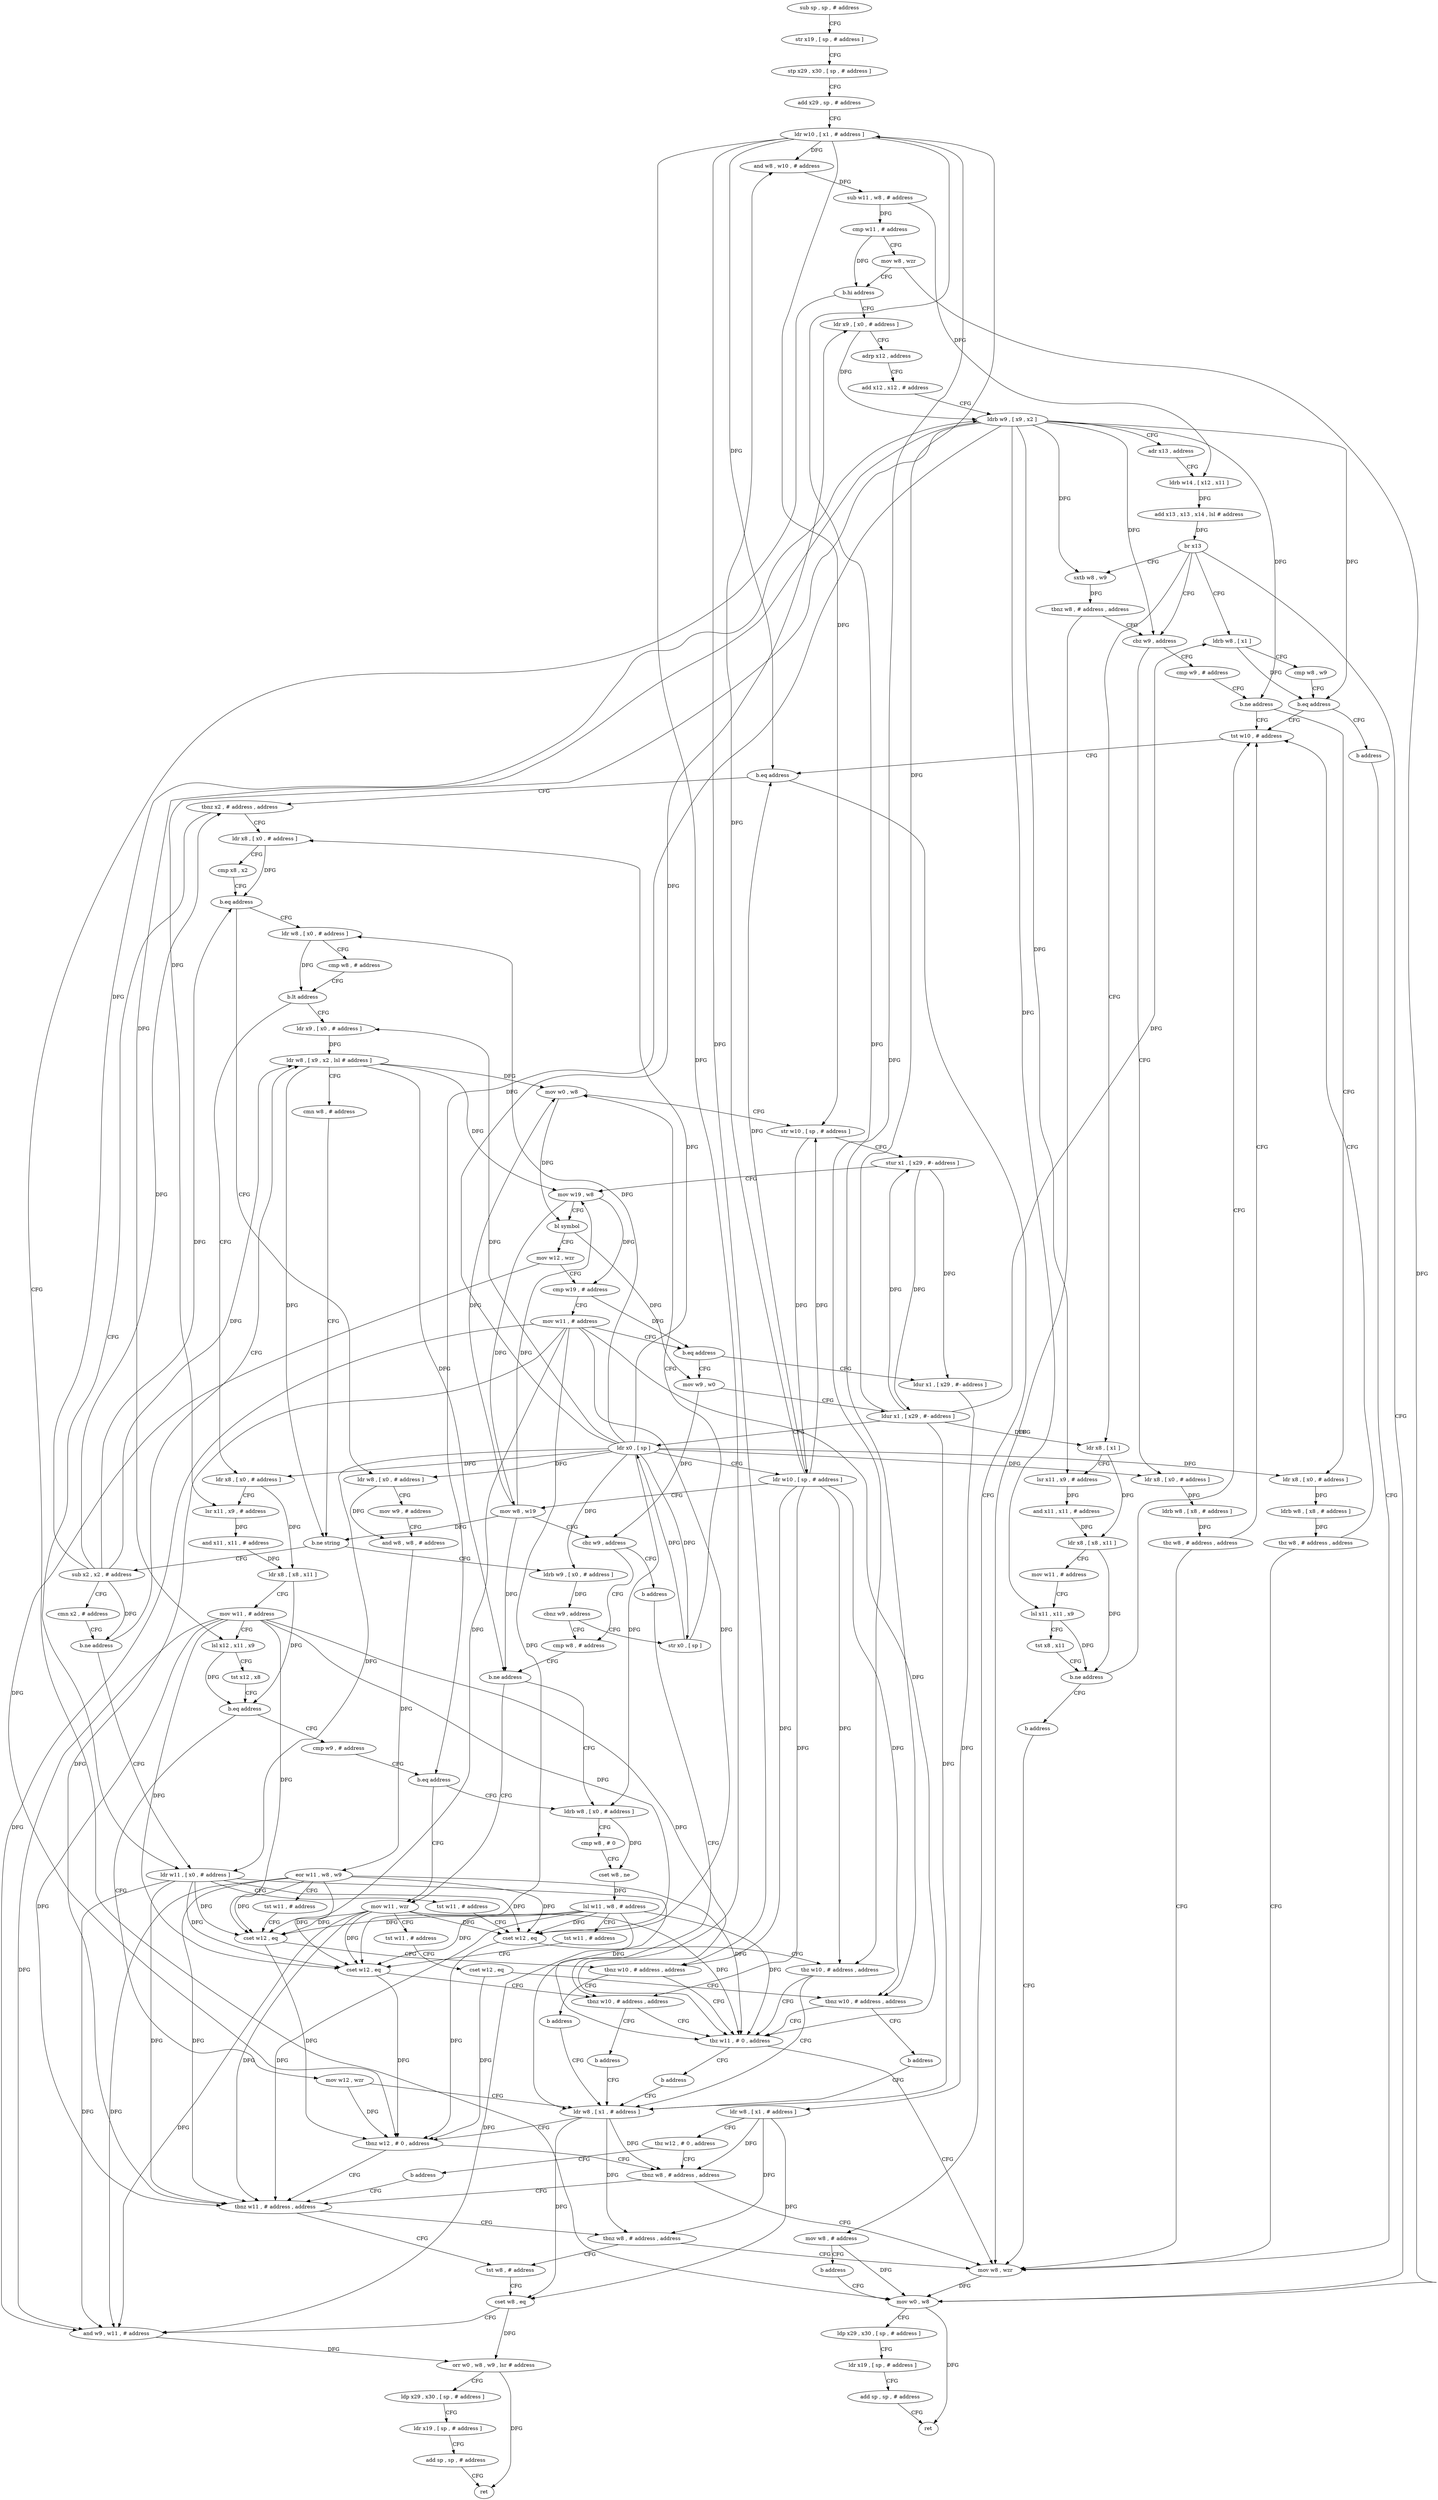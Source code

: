 digraph "func" {
"4275468" [label = "sub sp , sp , # address" ]
"4275472" [label = "str x19 , [ sp , # address ]" ]
"4275476" [label = "stp x29 , x30 , [ sp , # address ]" ]
"4275480" [label = "add x29 , sp , # address" ]
"4275484" [label = "ldr w10 , [ x1 , # address ]" ]
"4275488" [label = "and w8 , w10 , # address" ]
"4275492" [label = "sub w11 , w8 , # address" ]
"4275496" [label = "cmp w11 , # address" ]
"4275500" [label = "mov w8 , wzr" ]
"4275504" [label = "b.hi address" ]
"4275824" [label = "mov w0 , w8" ]
"4275508" [label = "ldr x9 , [ x0 , # address ]" ]
"4275828" [label = "ldp x29 , x30 , [ sp , # address ]" ]
"4275832" [label = "ldr x19 , [ sp , # address ]" ]
"4275836" [label = "add sp , sp , # address" ]
"4275840" [label = "ret" ]
"4275512" [label = "adrp x12 , address" ]
"4275516" [label = "add x12 , x12 , # address" ]
"4275520" [label = "ldrb w9 , [ x9 , x2 ]" ]
"4275524" [label = "adr x13 , address" ]
"4275528" [label = "ldrb w14 , [ x12 , x11 ]" ]
"4275532" [label = "add x13 , x13 , x14 , lsl # address" ]
"4275536" [label = "br x13" ]
"4275540" [label = "ldrb w8 , [ x1 ]" ]
"4275556" [label = "ldr x8 , [ x1 ]" ]
"4275592" [label = "sxtb w8 , w9" ]
"4275600" [label = "cbz w9 , address" ]
"4275544" [label = "cmp w8 , w9" ]
"4275548" [label = "b.eq address" ]
"4275624" [label = "tst w10 , # address" ]
"4275552" [label = "b address" ]
"4275560" [label = "lsr x11 , x9 , # address" ]
"4275564" [label = "and x11 , x11 , # address" ]
"4275568" [label = "ldr x8 , [ x8 , x11 ]" ]
"4275572" [label = "mov w11 , # address" ]
"4275576" [label = "lsl x11 , x11 , x9" ]
"4275580" [label = "tst x8 , x11" ]
"4275584" [label = "b.ne address" ]
"4275588" [label = "b address" ]
"4275596" [label = "tbnz w8 , # address , address" ]
"4275820" [label = "mov w8 , wzr" ]
"4275808" [label = "ldr x8 , [ x0 , # address ]" ]
"4275604" [label = "cmp w9 , # address" ]
"4275628" [label = "b.eq address" ]
"4275712" [label = "mov w8 , # address" ]
"4275632" [label = "tbnz x2 , # address , address" ]
"4275812" [label = "ldrb w8 , [ x8 , # address ]" ]
"4275816" [label = "tbz w8 , # address , address" ]
"4275608" [label = "b.ne address" ]
"4275612" [label = "ldr x8 , [ x0 , # address ]" ]
"4275716" [label = "b address" ]
"4275688" [label = "ldr w11 , [ x0 , # address ]" ]
"4275636" [label = "ldr x8 , [ x0 , # address ]" ]
"4275616" [label = "ldrb w8 , [ x8 , # address ]" ]
"4275620" [label = "tbz w8 , # address , address" ]
"4275692" [label = "tst w11 , # address" ]
"4275696" [label = "cset w12 , eq" ]
"4275700" [label = "tbz w10 , # address , address" ]
"4275756" [label = "ldr w8 , [ x1 , # address ]" ]
"4275704" [label = "tbz w11 , # 0 , address" ]
"4275640" [label = "cmp x8 , x2" ]
"4275644" [label = "b.eq address" ]
"4275920" [label = "ldr w8 , [ x0 , # address ]" ]
"4275648" [label = "ldr w8 , [ x0 , # address ]" ]
"4275760" [label = "tbnz w12 , # 0 , address" ]
"4275768" [label = "tbnz w11 , # address , address" ]
"4275764" [label = "tbnz w8 , # address , address" ]
"4275708" [label = "b address" ]
"4275924" [label = "mov w9 , # address" ]
"4275928" [label = "and w8 , w8 , # address" ]
"4275932" [label = "eor w11 , w8 , w9" ]
"4275936" [label = "tst w11 , # address" ]
"4275940" [label = "cset w12 , eq" ]
"4275944" [label = "tbnz w10 , # address , address" ]
"4275948" [label = "b address" ]
"4275652" [label = "cmp w8 , # address" ]
"4275656" [label = "b.lt address" ]
"4275720" [label = "ldr x8 , [ x0 , # address ]" ]
"4275660" [label = "ldr x9 , [ x0 , # address ]" ]
"4275776" [label = "tst w8 , # address" ]
"4275772" [label = "tbnz w8 , # address , address" ]
"4275724" [label = "lsr x11 , x9 , # address" ]
"4275728" [label = "and x11 , x11 , # address" ]
"4275732" [label = "ldr x8 , [ x8 , x11 ]" ]
"4275736" [label = "mov w11 , # address" ]
"4275740" [label = "lsl x12 , x11 , x9" ]
"4275744" [label = "tst x12 , x8" ]
"4275748" [label = "b.eq address" ]
"4275892" [label = "cmp w9 , # address" ]
"4275752" [label = "mov w12 , wzr" ]
"4275664" [label = "ldr w8 , [ x9 , x2 , lsl # address ]" ]
"4275780" [label = "cset w8 , eq" ]
"4275784" [label = "and w9 , w11 , # address" ]
"4275788" [label = "orr w0 , w8 , w9 , lsr # address" ]
"4275792" [label = "ldp x29 , x30 , [ sp , # address ]" ]
"4275796" [label = "ldr x19 , [ sp , # address ]" ]
"4275800" [label = "add sp , sp , # address" ]
"4275804" [label = "ret" ]
"4275896" [label = "b.eq address" ]
"4275860" [label = "ldrb w8 , [ x0 , # address ]" ]
"4275900" [label = "mov w11 , wzr" ]
"4275844" [label = "ldrb w9 , [ x0 , # address ]" ]
"4275848" [label = "cbnz w9 , address" ]
"4275952" [label = "str x0 , [ sp ]" ]
"4275852" [label = "cmp w8 , # address" ]
"4275676" [label = "sub x2 , x2 , # address" ]
"4275680" [label = "cmn x2 , # address" ]
"4275684" [label = "b.ne address" ]
"4275864" [label = "cmp w8 , # 0" ]
"4275868" [label = "cset w8 , ne" ]
"4275872" [label = "lsl w11 , w8 , # address" ]
"4275876" [label = "tst w11 , # address" ]
"4275880" [label = "cset w12 , eq" ]
"4275884" [label = "tbnz w10 , # address , address" ]
"4275888" [label = "b address" ]
"4275904" [label = "tst w11 , # address" ]
"4275908" [label = "cset w12 , eq" ]
"4275912" [label = "tbnz w10 , # address , address" ]
"4275916" [label = "b address" ]
"4275956" [label = "mov w0 , w8" ]
"4275960" [label = "str w10 , [ sp , # address ]" ]
"4275964" [label = "stur x1 , [ x29 , #- address ]" ]
"4275968" [label = "mov w19 , w8" ]
"4275972" [label = "bl symbol" ]
"4275976" [label = "mov w12 , wzr" ]
"4275980" [label = "cmp w19 , # address" ]
"4275984" [label = "mov w11 , # address" ]
"4275988" [label = "b.eq address" ]
"4276020" [label = "ldur x1 , [ x29 , #- address ]" ]
"4275992" [label = "mov w9 , w0" ]
"4275856" [label = "b.ne address" ]
"4275668" [label = "cmn w8 , # address" ]
"4275672" [label = "b.ne string" ]
"4276024" [label = "ldr w8 , [ x1 , # address ]" ]
"4276028" [label = "tbz w12 , # 0 , address" ]
"4276032" [label = "b address" ]
"4275996" [label = "ldur x1 , [ x29 , #- address ]" ]
"4276000" [label = "ldr x0 , [ sp ]" ]
"4276004" [label = "ldr w10 , [ sp , # address ]" ]
"4276008" [label = "mov w8 , w19" ]
"4276012" [label = "cbz w9 , address" ]
"4276016" [label = "b address" ]
"4275468" -> "4275472" [ label = "CFG" ]
"4275472" -> "4275476" [ label = "CFG" ]
"4275476" -> "4275480" [ label = "CFG" ]
"4275480" -> "4275484" [ label = "CFG" ]
"4275484" -> "4275488" [ label = "DFG" ]
"4275484" -> "4275628" [ label = "DFG" ]
"4275484" -> "4275700" [ label = "DFG" ]
"4275484" -> "4275944" [ label = "DFG" ]
"4275484" -> "4275960" [ label = "DFG" ]
"4275484" -> "4275912" [ label = "DFG" ]
"4275484" -> "4275884" [ label = "DFG" ]
"4275488" -> "4275492" [ label = "DFG" ]
"4275492" -> "4275496" [ label = "DFG" ]
"4275492" -> "4275528" [ label = "DFG" ]
"4275496" -> "4275500" [ label = "CFG" ]
"4275496" -> "4275504" [ label = "DFG" ]
"4275500" -> "4275504" [ label = "CFG" ]
"4275500" -> "4275824" [ label = "DFG" ]
"4275504" -> "4275824" [ label = "CFG" ]
"4275504" -> "4275508" [ label = "CFG" ]
"4275824" -> "4275828" [ label = "CFG" ]
"4275824" -> "4275840" [ label = "DFG" ]
"4275508" -> "4275512" [ label = "CFG" ]
"4275508" -> "4275520" [ label = "DFG" ]
"4275828" -> "4275832" [ label = "CFG" ]
"4275832" -> "4275836" [ label = "CFG" ]
"4275836" -> "4275840" [ label = "CFG" ]
"4275512" -> "4275516" [ label = "CFG" ]
"4275516" -> "4275520" [ label = "CFG" ]
"4275520" -> "4275524" [ label = "CFG" ]
"4275520" -> "4275548" [ label = "DFG" ]
"4275520" -> "4275560" [ label = "DFG" ]
"4275520" -> "4275576" [ label = "DFG" ]
"4275520" -> "4275592" [ label = "DFG" ]
"4275520" -> "4275600" [ label = "DFG" ]
"4275520" -> "4275608" [ label = "DFG" ]
"4275520" -> "4275724" [ label = "DFG" ]
"4275520" -> "4275740" [ label = "DFG" ]
"4275520" -> "4275896" [ label = "DFG" ]
"4275524" -> "4275528" [ label = "CFG" ]
"4275528" -> "4275532" [ label = "DFG" ]
"4275532" -> "4275536" [ label = "DFG" ]
"4275536" -> "4275540" [ label = "CFG" ]
"4275536" -> "4275556" [ label = "CFG" ]
"4275536" -> "4275592" [ label = "CFG" ]
"4275536" -> "4275600" [ label = "CFG" ]
"4275536" -> "4275824" [ label = "CFG" ]
"4275540" -> "4275544" [ label = "CFG" ]
"4275540" -> "4275548" [ label = "DFG" ]
"4275556" -> "4275560" [ label = "CFG" ]
"4275556" -> "4275568" [ label = "DFG" ]
"4275592" -> "4275596" [ label = "DFG" ]
"4275600" -> "4275808" [ label = "CFG" ]
"4275600" -> "4275604" [ label = "CFG" ]
"4275544" -> "4275548" [ label = "CFG" ]
"4275548" -> "4275624" [ label = "CFG" ]
"4275548" -> "4275552" [ label = "CFG" ]
"4275624" -> "4275628" [ label = "CFG" ]
"4275552" -> "4275820" [ label = "CFG" ]
"4275560" -> "4275564" [ label = "DFG" ]
"4275564" -> "4275568" [ label = "DFG" ]
"4275568" -> "4275572" [ label = "CFG" ]
"4275568" -> "4275584" [ label = "DFG" ]
"4275572" -> "4275576" [ label = "CFG" ]
"4275576" -> "4275580" [ label = "CFG" ]
"4275576" -> "4275584" [ label = "DFG" ]
"4275580" -> "4275584" [ label = "CFG" ]
"4275584" -> "4275624" [ label = "CFG" ]
"4275584" -> "4275588" [ label = "CFG" ]
"4275588" -> "4275820" [ label = "CFG" ]
"4275596" -> "4275820" [ label = "CFG" ]
"4275596" -> "4275600" [ label = "CFG" ]
"4275820" -> "4275824" [ label = "DFG" ]
"4275808" -> "4275812" [ label = "DFG" ]
"4275604" -> "4275608" [ label = "CFG" ]
"4275628" -> "4275712" [ label = "CFG" ]
"4275628" -> "4275632" [ label = "CFG" ]
"4275712" -> "4275716" [ label = "CFG" ]
"4275712" -> "4275824" [ label = "DFG" ]
"4275632" -> "4275688" [ label = "CFG" ]
"4275632" -> "4275636" [ label = "CFG" ]
"4275812" -> "4275816" [ label = "DFG" ]
"4275816" -> "4275624" [ label = "CFG" ]
"4275816" -> "4275820" [ label = "CFG" ]
"4275608" -> "4275624" [ label = "CFG" ]
"4275608" -> "4275612" [ label = "CFG" ]
"4275612" -> "4275616" [ label = "DFG" ]
"4275716" -> "4275824" [ label = "CFG" ]
"4275688" -> "4275692" [ label = "CFG" ]
"4275688" -> "4275696" [ label = "DFG" ]
"4275688" -> "4275940" [ label = "DFG" ]
"4275688" -> "4275704" [ label = "DFG" ]
"4275688" -> "4275768" [ label = "DFG" ]
"4275688" -> "4275880" [ label = "DFG" ]
"4275688" -> "4275784" [ label = "DFG" ]
"4275636" -> "4275640" [ label = "CFG" ]
"4275636" -> "4275644" [ label = "DFG" ]
"4275616" -> "4275620" [ label = "DFG" ]
"4275620" -> "4275820" [ label = "CFG" ]
"4275620" -> "4275624" [ label = "CFG" ]
"4275692" -> "4275696" [ label = "CFG" ]
"4275696" -> "4275700" [ label = "CFG" ]
"4275696" -> "4275760" [ label = "DFG" ]
"4275700" -> "4275756" [ label = "CFG" ]
"4275700" -> "4275704" [ label = "CFG" ]
"4275756" -> "4275760" [ label = "CFG" ]
"4275756" -> "4275764" [ label = "DFG" ]
"4275756" -> "4275780" [ label = "DFG" ]
"4275756" -> "4275772" [ label = "DFG" ]
"4275704" -> "4275820" [ label = "CFG" ]
"4275704" -> "4275708" [ label = "CFG" ]
"4275640" -> "4275644" [ label = "CFG" ]
"4275644" -> "4275920" [ label = "CFG" ]
"4275644" -> "4275648" [ label = "CFG" ]
"4275920" -> "4275924" [ label = "CFG" ]
"4275920" -> "4275928" [ label = "DFG" ]
"4275648" -> "4275652" [ label = "CFG" ]
"4275648" -> "4275656" [ label = "DFG" ]
"4275760" -> "4275768" [ label = "CFG" ]
"4275760" -> "4275764" [ label = "CFG" ]
"4275768" -> "4275776" [ label = "CFG" ]
"4275768" -> "4275772" [ label = "CFG" ]
"4275764" -> "4275820" [ label = "CFG" ]
"4275764" -> "4275768" [ label = "CFG" ]
"4275708" -> "4275756" [ label = "CFG" ]
"4275924" -> "4275928" [ label = "CFG" ]
"4275928" -> "4275932" [ label = "DFG" ]
"4275932" -> "4275936" [ label = "CFG" ]
"4275932" -> "4275696" [ label = "DFG" ]
"4275932" -> "4275940" [ label = "DFG" ]
"4275932" -> "4275704" [ label = "DFG" ]
"4275932" -> "4275768" [ label = "DFG" ]
"4275932" -> "4275880" [ label = "DFG" ]
"4275932" -> "4275784" [ label = "DFG" ]
"4275936" -> "4275940" [ label = "CFG" ]
"4275940" -> "4275944" [ label = "CFG" ]
"4275940" -> "4275760" [ label = "DFG" ]
"4275944" -> "4275704" [ label = "CFG" ]
"4275944" -> "4275948" [ label = "CFG" ]
"4275948" -> "4275756" [ label = "CFG" ]
"4275652" -> "4275656" [ label = "CFG" ]
"4275656" -> "4275720" [ label = "CFG" ]
"4275656" -> "4275660" [ label = "CFG" ]
"4275720" -> "4275724" [ label = "CFG" ]
"4275720" -> "4275732" [ label = "DFG" ]
"4275660" -> "4275664" [ label = "DFG" ]
"4275776" -> "4275780" [ label = "CFG" ]
"4275772" -> "4275820" [ label = "CFG" ]
"4275772" -> "4275776" [ label = "CFG" ]
"4275724" -> "4275728" [ label = "DFG" ]
"4275728" -> "4275732" [ label = "DFG" ]
"4275732" -> "4275736" [ label = "CFG" ]
"4275732" -> "4275748" [ label = "DFG" ]
"4275736" -> "4275740" [ label = "CFG" ]
"4275736" -> "4275696" [ label = "DFG" ]
"4275736" -> "4275940" [ label = "DFG" ]
"4275736" -> "4275704" [ label = "DFG" ]
"4275736" -> "4275768" [ label = "DFG" ]
"4275736" -> "4275880" [ label = "DFG" ]
"4275736" -> "4275784" [ label = "DFG" ]
"4275740" -> "4275744" [ label = "CFG" ]
"4275740" -> "4275748" [ label = "DFG" ]
"4275744" -> "4275748" [ label = "CFG" ]
"4275748" -> "4275892" [ label = "CFG" ]
"4275748" -> "4275752" [ label = "CFG" ]
"4275892" -> "4275896" [ label = "CFG" ]
"4275752" -> "4275756" [ label = "CFG" ]
"4275752" -> "4275760" [ label = "DFG" ]
"4275664" -> "4275668" [ label = "CFG" ]
"4275664" -> "4275672" [ label = "DFG" ]
"4275664" -> "4275956" [ label = "DFG" ]
"4275664" -> "4275968" [ label = "DFG" ]
"4275664" -> "4275856" [ label = "DFG" ]
"4275780" -> "4275784" [ label = "CFG" ]
"4275780" -> "4275788" [ label = "DFG" ]
"4275784" -> "4275788" [ label = "DFG" ]
"4275788" -> "4275792" [ label = "CFG" ]
"4275788" -> "4275804" [ label = "DFG" ]
"4275792" -> "4275796" [ label = "CFG" ]
"4275796" -> "4275800" [ label = "CFG" ]
"4275800" -> "4275804" [ label = "CFG" ]
"4275896" -> "4275860" [ label = "CFG" ]
"4275896" -> "4275900" [ label = "CFG" ]
"4275860" -> "4275864" [ label = "CFG" ]
"4275860" -> "4275868" [ label = "DFG" ]
"4275900" -> "4275904" [ label = "CFG" ]
"4275900" -> "4275696" [ label = "DFG" ]
"4275900" -> "4275940" [ label = "DFG" ]
"4275900" -> "4275704" [ label = "DFG" ]
"4275900" -> "4275768" [ label = "DFG" ]
"4275900" -> "4275880" [ label = "DFG" ]
"4275900" -> "4275784" [ label = "DFG" ]
"4275844" -> "4275848" [ label = "DFG" ]
"4275848" -> "4275952" [ label = "CFG" ]
"4275848" -> "4275852" [ label = "CFG" ]
"4275952" -> "4275956" [ label = "CFG" ]
"4275952" -> "4276000" [ label = "DFG" ]
"4275852" -> "4275856" [ label = "CFG" ]
"4275676" -> "4275680" [ label = "CFG" ]
"4275676" -> "4275520" [ label = "DFG" ]
"4275676" -> "4275632" [ label = "DFG" ]
"4275676" -> "4275644" [ label = "DFG" ]
"4275676" -> "4275664" [ label = "DFG" ]
"4275676" -> "4275684" [ label = "DFG" ]
"4275680" -> "4275684" [ label = "CFG" ]
"4275684" -> "4275664" [ label = "CFG" ]
"4275684" -> "4275688" [ label = "CFG" ]
"4275864" -> "4275868" [ label = "CFG" ]
"4275868" -> "4275872" [ label = "DFG" ]
"4275872" -> "4275876" [ label = "CFG" ]
"4275872" -> "4275696" [ label = "DFG" ]
"4275872" -> "4275940" [ label = "DFG" ]
"4275872" -> "4275704" [ label = "DFG" ]
"4275872" -> "4275768" [ label = "DFG" ]
"4275872" -> "4275880" [ label = "DFG" ]
"4275872" -> "4275784" [ label = "DFG" ]
"4275876" -> "4275880" [ label = "CFG" ]
"4275880" -> "4275884" [ label = "CFG" ]
"4275880" -> "4275760" [ label = "DFG" ]
"4275884" -> "4275704" [ label = "CFG" ]
"4275884" -> "4275888" [ label = "CFG" ]
"4275888" -> "4275756" [ label = "CFG" ]
"4275904" -> "4275908" [ label = "CFG" ]
"4275908" -> "4275912" [ label = "CFG" ]
"4275908" -> "4275760" [ label = "DFG" ]
"4275912" -> "4275704" [ label = "CFG" ]
"4275912" -> "4275916" [ label = "CFG" ]
"4275916" -> "4275756" [ label = "CFG" ]
"4275956" -> "4275960" [ label = "CFG" ]
"4275956" -> "4275972" [ label = "DFG" ]
"4275960" -> "4275964" [ label = "CFG" ]
"4275960" -> "4276004" [ label = "DFG" ]
"4275964" -> "4275968" [ label = "CFG" ]
"4275964" -> "4276020" [ label = "DFG" ]
"4275964" -> "4275996" [ label = "DFG" ]
"4275968" -> "4275972" [ label = "CFG" ]
"4275968" -> "4275980" [ label = "DFG" ]
"4275968" -> "4276008" [ label = "DFG" ]
"4275972" -> "4275976" [ label = "CFG" ]
"4275972" -> "4275992" [ label = "DFG" ]
"4275976" -> "4275980" [ label = "CFG" ]
"4275976" -> "4275760" [ label = "DFG" ]
"4275980" -> "4275984" [ label = "CFG" ]
"4275980" -> "4275988" [ label = "DFG" ]
"4275984" -> "4275988" [ label = "CFG" ]
"4275984" -> "4275696" [ label = "DFG" ]
"4275984" -> "4275940" [ label = "DFG" ]
"4275984" -> "4275704" [ label = "DFG" ]
"4275984" -> "4275768" [ label = "DFG" ]
"4275984" -> "4275880" [ label = "DFG" ]
"4275984" -> "4275784" [ label = "DFG" ]
"4275988" -> "4276020" [ label = "CFG" ]
"4275988" -> "4275992" [ label = "CFG" ]
"4276020" -> "4276024" [ label = "DFG" ]
"4275992" -> "4275996" [ label = "CFG" ]
"4275992" -> "4276012" [ label = "DFG" ]
"4275856" -> "4275900" [ label = "CFG" ]
"4275856" -> "4275860" [ label = "CFG" ]
"4275668" -> "4275672" [ label = "CFG" ]
"4275672" -> "4275844" [ label = "CFG" ]
"4275672" -> "4275676" [ label = "CFG" ]
"4276024" -> "4276028" [ label = "CFG" ]
"4276024" -> "4275764" [ label = "DFG" ]
"4276024" -> "4275780" [ label = "DFG" ]
"4276024" -> "4275772" [ label = "DFG" ]
"4276028" -> "4275764" [ label = "CFG" ]
"4276028" -> "4276032" [ label = "CFG" ]
"4276032" -> "4275768" [ label = "CFG" ]
"4275996" -> "4276000" [ label = "CFG" ]
"4275996" -> "4275484" [ label = "DFG" ]
"4275996" -> "4275540" [ label = "DFG" ]
"4275996" -> "4275556" [ label = "DFG" ]
"4275996" -> "4275756" [ label = "DFG" ]
"4275996" -> "4275964" [ label = "DFG" ]
"4276000" -> "4276004" [ label = "CFG" ]
"4276000" -> "4275508" [ label = "DFG" ]
"4276000" -> "4275808" [ label = "DFG" ]
"4276000" -> "4275612" [ label = "DFG" ]
"4276000" -> "4275688" [ label = "DFG" ]
"4276000" -> "4275636" [ label = "DFG" ]
"4276000" -> "4275920" [ label = "DFG" ]
"4276000" -> "4275648" [ label = "DFG" ]
"4276000" -> "4275720" [ label = "DFG" ]
"4276000" -> "4275660" [ label = "DFG" ]
"4276000" -> "4275860" [ label = "DFG" ]
"4276000" -> "4275844" [ label = "DFG" ]
"4276000" -> "4275952" [ label = "DFG" ]
"4276004" -> "4276008" [ label = "CFG" ]
"4276004" -> "4275488" [ label = "DFG" ]
"4276004" -> "4275628" [ label = "DFG" ]
"4276004" -> "4275700" [ label = "DFG" ]
"4276004" -> "4275944" [ label = "DFG" ]
"4276004" -> "4275960" [ label = "DFG" ]
"4276004" -> "4275912" [ label = "DFG" ]
"4276004" -> "4275884" [ label = "DFG" ]
"4276008" -> "4276012" [ label = "CFG" ]
"4276008" -> "4275672" [ label = "DFG" ]
"4276008" -> "4275956" [ label = "DFG" ]
"4276008" -> "4275968" [ label = "DFG" ]
"4276008" -> "4275856" [ label = "DFG" ]
"4276012" -> "4275852" [ label = "CFG" ]
"4276012" -> "4276016" [ label = "CFG" ]
"4276016" -> "4275756" [ label = "CFG" ]
}
